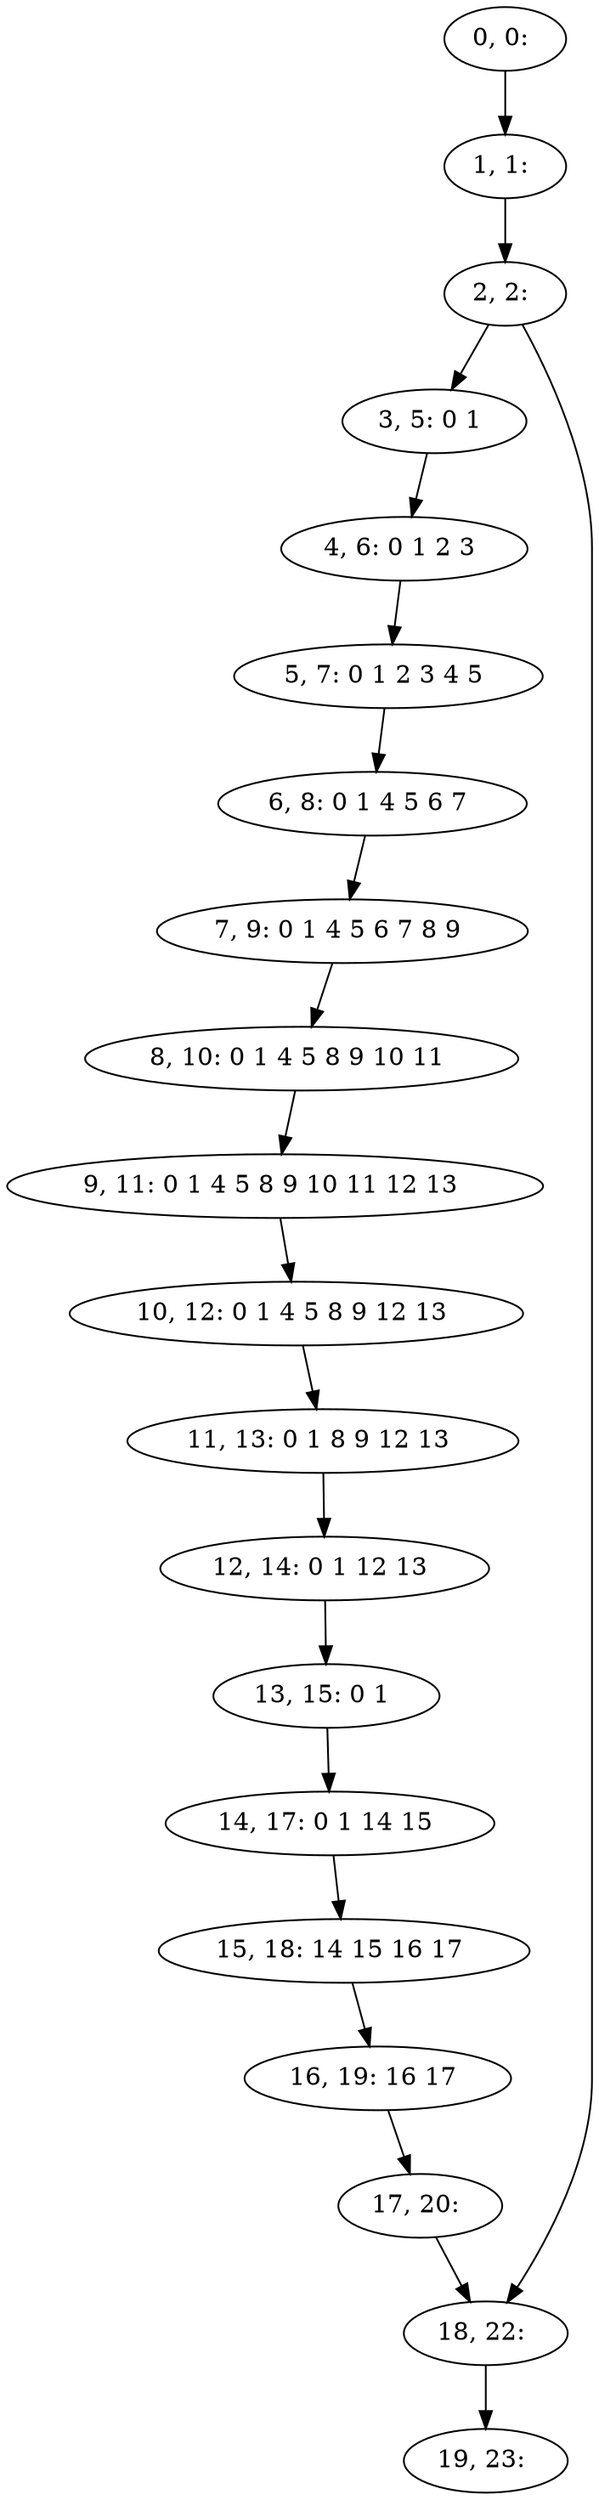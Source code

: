 digraph G {
0[label="0, 0: "];
1[label="1, 1: "];
2[label="2, 2: "];
3[label="3, 5: 0 1 "];
4[label="4, 6: 0 1 2 3 "];
5[label="5, 7: 0 1 2 3 4 5 "];
6[label="6, 8: 0 1 4 5 6 7 "];
7[label="7, 9: 0 1 4 5 6 7 8 9 "];
8[label="8, 10: 0 1 4 5 8 9 10 11 "];
9[label="9, 11: 0 1 4 5 8 9 10 11 12 13 "];
10[label="10, 12: 0 1 4 5 8 9 12 13 "];
11[label="11, 13: 0 1 8 9 12 13 "];
12[label="12, 14: 0 1 12 13 "];
13[label="13, 15: 0 1 "];
14[label="14, 17: 0 1 14 15 "];
15[label="15, 18: 14 15 16 17 "];
16[label="16, 19: 16 17 "];
17[label="17, 20: "];
18[label="18, 22: "];
19[label="19, 23: "];
0->1 ;
1->2 ;
2->3 ;
2->18 ;
3->4 ;
4->5 ;
5->6 ;
6->7 ;
7->8 ;
8->9 ;
9->10 ;
10->11 ;
11->12 ;
12->13 ;
13->14 ;
14->15 ;
15->16 ;
16->17 ;
17->18 ;
18->19 ;
}
